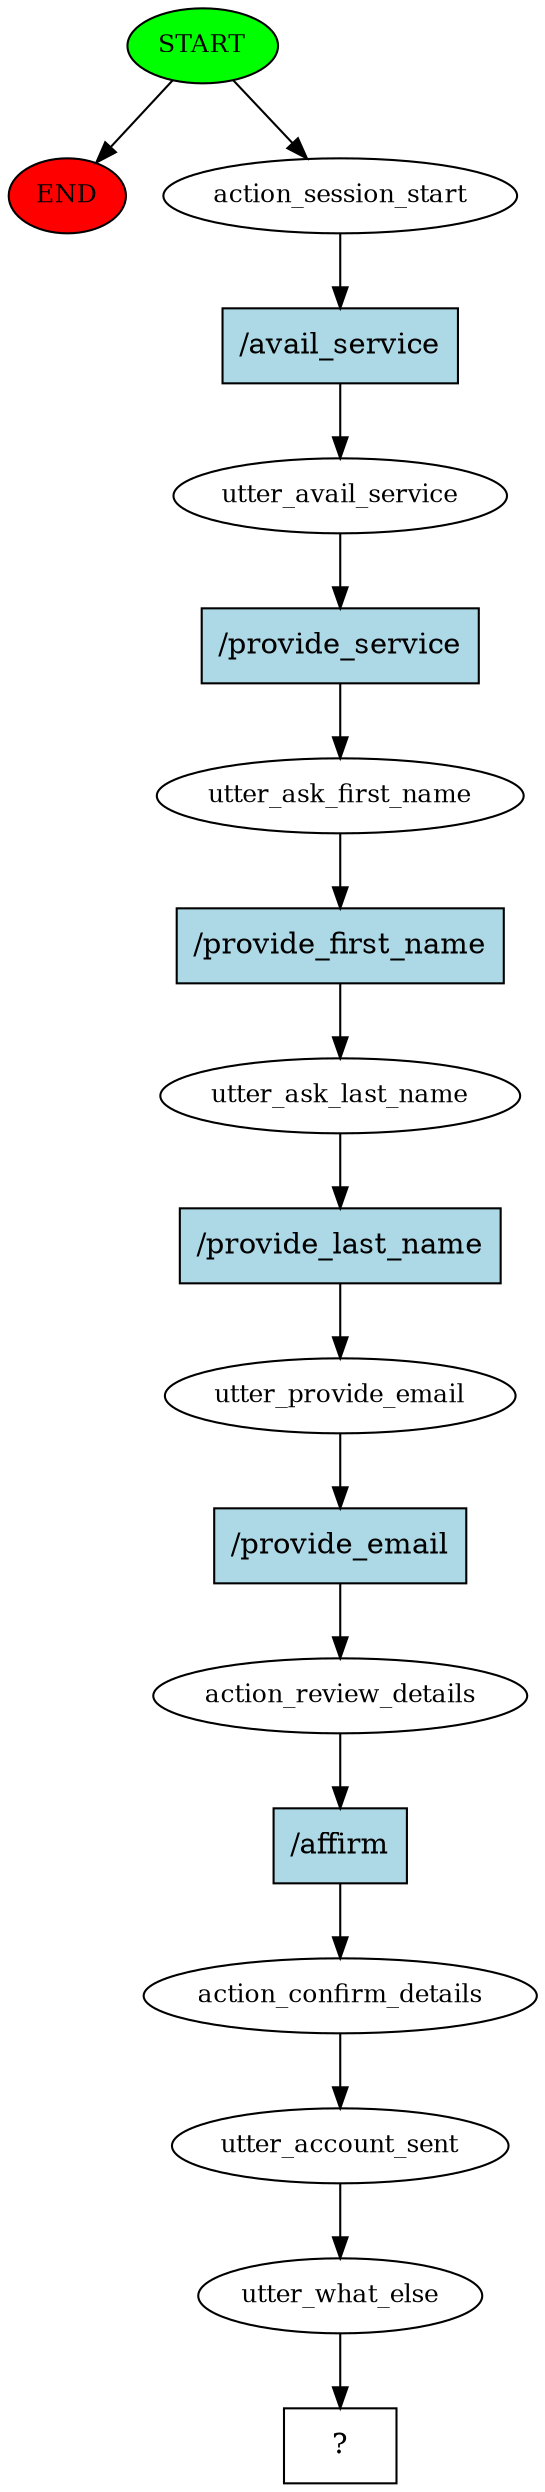 digraph  {
0 [class="start active", fillcolor=green, fontsize=12, label=START, style=filled];
"-1" [class=end, fillcolor=red, fontsize=12, label=END, style=filled];
1 [class=active, fontsize=12, label=action_session_start];
2 [class=active, fontsize=12, label=utter_avail_service];
3 [class=active, fontsize=12, label=utter_ask_first_name];
4 [class=active, fontsize=12, label=utter_ask_last_name];
5 [class=active, fontsize=12, label=utter_provide_email];
6 [class=active, fontsize=12, label=action_review_details];
7 [class=active, fontsize=12, label=action_confirm_details];
8 [class=active, fontsize=12, label=utter_account_sent];
9 [class=active, fontsize=12, label=utter_what_else];
10 [class="intent dashed active", label="  ?  ", shape=rect];
11 [class="intent active", fillcolor=lightblue, label="/avail_service", shape=rect, style=filled];
12 [class="intent active", fillcolor=lightblue, label="/provide_service", shape=rect, style=filled];
13 [class="intent active", fillcolor=lightblue, label="/provide_first_name", shape=rect, style=filled];
14 [class="intent active", fillcolor=lightblue, label="/provide_last_name", shape=rect, style=filled];
15 [class="intent active", fillcolor=lightblue, label="/provide_email", shape=rect, style=filled];
16 [class="intent active", fillcolor=lightblue, label="/affirm", shape=rect, style=filled];
0 -> "-1"  [class="", key=NONE, label=""];
0 -> 1  [class=active, key=NONE, label=""];
1 -> 11  [class=active, key=0];
2 -> 12  [class=active, key=0];
3 -> 13  [class=active, key=0];
4 -> 14  [class=active, key=0];
5 -> 15  [class=active, key=0];
6 -> 16  [class=active, key=0];
7 -> 8  [class=active, key=NONE, label=""];
8 -> 9  [class=active, key=NONE, label=""];
9 -> 10  [class=active, key=NONE, label=""];
11 -> 2  [class=active, key=0];
12 -> 3  [class=active, key=0];
13 -> 4  [class=active, key=0];
14 -> 5  [class=active, key=0];
15 -> 6  [class=active, key=0];
16 -> 7  [class=active, key=0];
}
